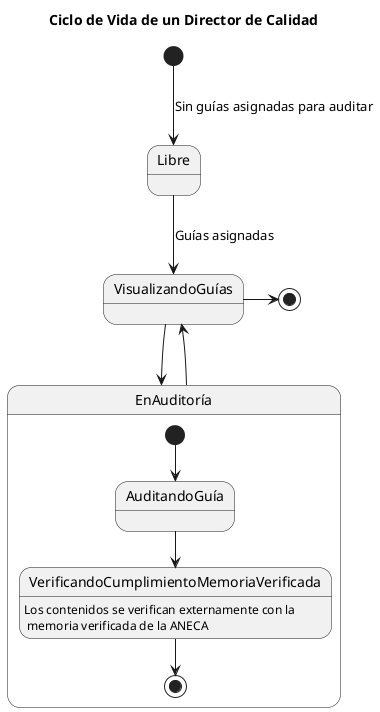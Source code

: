 @startuml DiagramaDeEstadosDirectorCalidad 
title Ciclo de Vida de un Director de Calidad 

[*] --> Libre : Sin guías asignadas para auditar

Libre --> VisualizandoGuías : Guías asignadas

VisualizandoGuías -down-> EnAuditoría 

EnAuditoría -up->  VisualizandoGuías
VisualizandoGuías -right-> [*]
 
state EnAuditoría {
  [*] --> AuditandoGuía
  AuditandoGuía --> VerificandoCumplimientoMemoriaVerificada
  VerificandoCumplimientoMemoriaVerificada: Los contenidos se verifican externamente con la\n memoria verificada de la ANECA
  VerificandoCumplimientoMemoriaVerificada -->  [*]
}


@enduml
